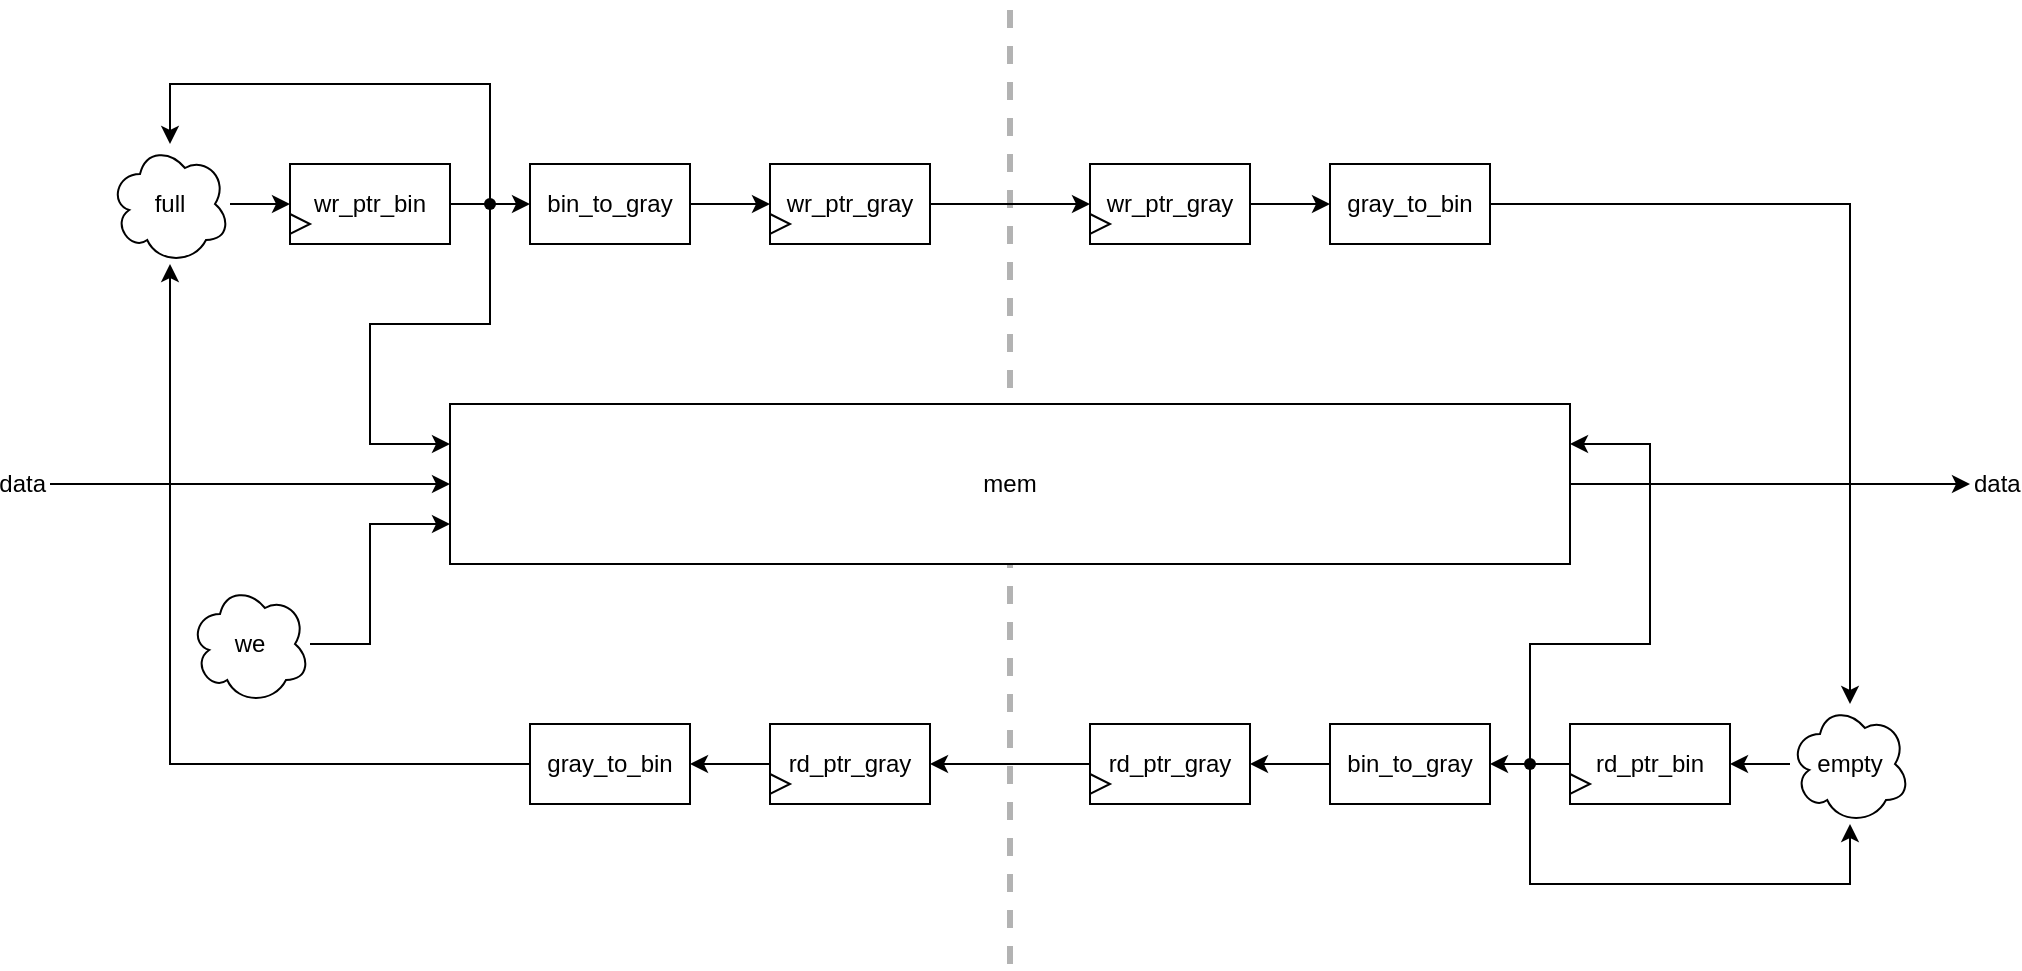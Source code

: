 <mxfile version="21.6.8" type="device">
  <diagram name="Page-1" id="Q4Of6MLO3tttVC2rHNm6">
    <mxGraphModel dx="792" dy="469" grid="1" gridSize="10" guides="1" tooltips="1" connect="1" arrows="1" fold="1" page="1" pageScale="1" pageWidth="1169" pageHeight="827" math="0" shadow="0">
      <root>
        <mxCell id="0" />
        <mxCell id="1" parent="0" />
        <mxCell id="7xTG2tQ71f4fsUJVzHyJ-9" value="" style="endArrow=none;html=1;rounded=0;dashed=1;strokeWidth=3;strokeColor=#B3B3B3;" parent="1" edge="1">
          <mxGeometry width="50" height="50" relative="1" as="geometry">
            <mxPoint x="560" y="560" as="sourcePoint" />
            <mxPoint x="560" y="80" as="targetPoint" />
          </mxGeometry>
        </mxCell>
        <mxCell id="PH3dMsC4z9oU-Ql8JQr0-2" value="mem" style="rounded=0;whiteSpace=wrap;html=1;" parent="1" vertex="1">
          <mxGeometry x="280" y="280" width="560" height="80" as="geometry" />
        </mxCell>
        <mxCell id="PH3dMsC4z9oU-Ql8JQr0-8" style="edgeStyle=orthogonalEdgeStyle;rounded=0;orthogonalLoop=1;jettySize=auto;html=1;" parent="1" source="PH3dMsC4z9oU-Ql8JQr0-5" target="PH3dMsC4z9oU-Ql8JQr0-7" edge="1">
          <mxGeometry relative="1" as="geometry" />
        </mxCell>
        <mxCell id="PH3dMsC4z9oU-Ql8JQr0-5" value="wr_ptr_bin" style="rounded=0;whiteSpace=wrap;html=1;" parent="1" vertex="1">
          <mxGeometry x="200" y="160" width="80" height="40" as="geometry" />
        </mxCell>
        <mxCell id="7xTG2tQ71f4fsUJVzHyJ-12" style="edgeStyle=orthogonalEdgeStyle;rounded=0;orthogonalLoop=1;jettySize=auto;html=1;" parent="1" source="gLDA2_l6HlFzziCjuJ8G-2" target="7xTG2tQ71f4fsUJVzHyJ-11" edge="1">
          <mxGeometry relative="1" as="geometry" />
        </mxCell>
        <mxCell id="PH3dMsC4z9oU-Ql8JQr0-6" value="wr_ptr_gray" style="rounded=0;whiteSpace=wrap;html=1;" parent="1" vertex="1">
          <mxGeometry x="440" y="160" width="80" height="40" as="geometry" />
        </mxCell>
        <mxCell id="PH3dMsC4z9oU-Ql8JQr0-9" style="edgeStyle=orthogonalEdgeStyle;rounded=0;orthogonalLoop=1;jettySize=auto;html=1;" parent="1" source="PH3dMsC4z9oU-Ql8JQr0-7" target="PH3dMsC4z9oU-Ql8JQr0-6" edge="1">
          <mxGeometry relative="1" as="geometry" />
        </mxCell>
        <mxCell id="PH3dMsC4z9oU-Ql8JQr0-7" value="bin_to_gray" style="rounded=0;whiteSpace=wrap;html=1;" parent="1" vertex="1">
          <mxGeometry x="320" y="160" width="80" height="40" as="geometry" />
        </mxCell>
        <mxCell id="PH3dMsC4z9oU-Ql8JQr0-10" value="" style="triangle;whiteSpace=wrap;html=1;" parent="1" vertex="1">
          <mxGeometry x="440" y="185" width="10" height="10" as="geometry" />
        </mxCell>
        <mxCell id="PH3dMsC4z9oU-Ql8JQr0-11" value="" style="triangle;whiteSpace=wrap;html=1;" parent="1" vertex="1">
          <mxGeometry x="200" y="185" width="10" height="10" as="geometry" />
        </mxCell>
        <mxCell id="PH3dMsC4z9oU-Ql8JQr0-13" style="edgeStyle=orthogonalEdgeStyle;rounded=0;orthogonalLoop=1;jettySize=auto;html=1;entryX=0;entryY=0.25;entryDx=0;entryDy=0;" parent="1" source="PH3dMsC4z9oU-Ql8JQr0-12" target="PH3dMsC4z9oU-Ql8JQr0-2" edge="1">
          <mxGeometry relative="1" as="geometry">
            <mxPoint x="260" y="300" as="targetPoint" />
            <Array as="points">
              <mxPoint x="300" y="240" />
              <mxPoint x="240" y="240" />
              <mxPoint x="240" y="300" />
            </Array>
          </mxGeometry>
        </mxCell>
        <mxCell id="PH3dMsC4z9oU-Ql8JQr0-16" style="edgeStyle=orthogonalEdgeStyle;rounded=0;orthogonalLoop=1;jettySize=auto;html=1;" parent="1" source="PH3dMsC4z9oU-Ql8JQr0-12" target="PH3dMsC4z9oU-Ql8JQr0-14" edge="1">
          <mxGeometry relative="1" as="geometry">
            <Array as="points">
              <mxPoint x="300" y="120" />
              <mxPoint x="140" y="120" />
            </Array>
          </mxGeometry>
        </mxCell>
        <mxCell id="PH3dMsC4z9oU-Ql8JQr0-12" value="" style="shape=waypoint;sketch=0;size=6;pointerEvents=1;points=[];fillColor=none;resizable=0;rotatable=0;perimeter=centerPerimeter;snapToPoint=1;" parent="1" vertex="1">
          <mxGeometry x="290" y="170" width="20" height="20" as="geometry" />
        </mxCell>
        <mxCell id="PH3dMsC4z9oU-Ql8JQr0-15" style="edgeStyle=orthogonalEdgeStyle;rounded=0;orthogonalLoop=1;jettySize=auto;html=1;" parent="1" source="PH3dMsC4z9oU-Ql8JQr0-14" target="PH3dMsC4z9oU-Ql8JQr0-5" edge="1">
          <mxGeometry relative="1" as="geometry" />
        </mxCell>
        <mxCell id="PH3dMsC4z9oU-Ql8JQr0-14" value="full" style="ellipse;shape=cloud;whiteSpace=wrap;html=1;" parent="1" vertex="1">
          <mxGeometry x="110" y="150" width="60" height="60" as="geometry" />
        </mxCell>
        <mxCell id="PH3dMsC4z9oU-Ql8JQr0-17" value="" style="endArrow=classic;html=1;rounded=0;" parent="1" target="PH3dMsC4z9oU-Ql8JQr0-2" edge="1">
          <mxGeometry width="50" height="50" relative="1" as="geometry">
            <mxPoint x="80" y="320" as="sourcePoint" />
            <mxPoint x="280" y="320" as="targetPoint" />
          </mxGeometry>
        </mxCell>
        <mxCell id="PH3dMsC4z9oU-Ql8JQr0-20" value="data" style="rounded=0;whiteSpace=wrap;html=1;align=right;fillColor=none;strokeColor=none;" parent="1" vertex="1">
          <mxGeometry x="70" y="310" width="10" height="20" as="geometry" />
        </mxCell>
        <mxCell id="PH3dMsC4z9oU-Ql8JQr0-22" style="edgeStyle=orthogonalEdgeStyle;rounded=0;orthogonalLoop=1;jettySize=auto;html=1;entryX=0;entryY=0.75;entryDx=0;entryDy=0;" parent="1" source="PH3dMsC4z9oU-Ql8JQr0-21" target="PH3dMsC4z9oU-Ql8JQr0-2" edge="1">
          <mxGeometry relative="1" as="geometry">
            <Array as="points">
              <mxPoint x="240" y="400" />
              <mxPoint x="240" y="340" />
            </Array>
          </mxGeometry>
        </mxCell>
        <mxCell id="PH3dMsC4z9oU-Ql8JQr0-21" value="we" style="ellipse;shape=cloud;whiteSpace=wrap;html=1;" parent="1" vertex="1">
          <mxGeometry x="150" y="370" width="60" height="60" as="geometry" />
        </mxCell>
        <mxCell id="7xTG2tQ71f4fsUJVzHyJ-1" style="edgeStyle=orthogonalEdgeStyle;rounded=0;orthogonalLoop=1;jettySize=auto;html=1;" parent="1" source="PH3dMsC4z9oU-Ql8JQr0-23" target="PH3dMsC4z9oU-Ql8JQr0-24" edge="1">
          <mxGeometry relative="1" as="geometry" />
        </mxCell>
        <mxCell id="PH3dMsC4z9oU-Ql8JQr0-23" value="rd_ptr_bin" style="rounded=0;whiteSpace=wrap;html=1;" parent="1" vertex="1">
          <mxGeometry x="840" y="440" width="80" height="40" as="geometry" />
        </mxCell>
        <mxCell id="7xTG2tQ71f4fsUJVzHyJ-2" style="edgeStyle=orthogonalEdgeStyle;rounded=0;orthogonalLoop=1;jettySize=auto;html=1;" parent="1" source="PH3dMsC4z9oU-Ql8JQr0-24" target="PH3dMsC4z9oU-Ql8JQr0-25" edge="1">
          <mxGeometry relative="1" as="geometry" />
        </mxCell>
        <mxCell id="PH3dMsC4z9oU-Ql8JQr0-24" value="bin_to_gray" style="rounded=0;whiteSpace=wrap;html=1;" parent="1" vertex="1">
          <mxGeometry x="720" y="440" width="80" height="40" as="geometry" />
        </mxCell>
        <mxCell id="7xTG2tQ71f4fsUJVzHyJ-13" style="edgeStyle=orthogonalEdgeStyle;rounded=0;orthogonalLoop=1;jettySize=auto;html=1;" parent="1" source="gLDA2_l6HlFzziCjuJ8G-1" target="7xTG2tQ71f4fsUJVzHyJ-10" edge="1">
          <mxGeometry relative="1" as="geometry" />
        </mxCell>
        <mxCell id="PH3dMsC4z9oU-Ql8JQr0-25" value="rd_ptr_gray" style="rounded=0;whiteSpace=wrap;html=1;" parent="1" vertex="1">
          <mxGeometry x="600" y="440" width="80" height="40" as="geometry" />
        </mxCell>
        <mxCell id="7xTG2tQ71f4fsUJVzHyJ-3" value="" style="triangle;whiteSpace=wrap;html=1;" parent="1" vertex="1">
          <mxGeometry x="600" y="465" width="10" height="10" as="geometry" />
        </mxCell>
        <mxCell id="7xTG2tQ71f4fsUJVzHyJ-4" value="" style="triangle;whiteSpace=wrap;html=1;" parent="1" vertex="1">
          <mxGeometry x="840" y="465" width="10" height="10" as="geometry" />
        </mxCell>
        <mxCell id="7xTG2tQ71f4fsUJVzHyJ-6" style="edgeStyle=orthogonalEdgeStyle;rounded=0;orthogonalLoop=1;jettySize=auto;html=1;entryX=1;entryY=0.25;entryDx=0;entryDy=0;" parent="1" source="7xTG2tQ71f4fsUJVzHyJ-5" target="PH3dMsC4z9oU-Ql8JQr0-2" edge="1">
          <mxGeometry relative="1" as="geometry">
            <Array as="points">
              <mxPoint x="820" y="400" />
              <mxPoint x="880" y="400" />
              <mxPoint x="880" y="300" />
            </Array>
          </mxGeometry>
        </mxCell>
        <mxCell id="7xTG2tQ71f4fsUJVzHyJ-16" style="edgeStyle=orthogonalEdgeStyle;rounded=0;orthogonalLoop=1;jettySize=auto;html=1;" parent="1" source="7xTG2tQ71f4fsUJVzHyJ-5" target="7xTG2tQ71f4fsUJVzHyJ-14" edge="1">
          <mxGeometry relative="1" as="geometry">
            <Array as="points">
              <mxPoint x="820" y="520" />
              <mxPoint x="980" y="520" />
            </Array>
          </mxGeometry>
        </mxCell>
        <mxCell id="7xTG2tQ71f4fsUJVzHyJ-5" value="" style="shape=waypoint;sketch=0;size=6;pointerEvents=1;points=[];fillColor=none;resizable=0;rotatable=0;perimeter=centerPerimeter;snapToPoint=1;" parent="1" vertex="1">
          <mxGeometry x="810" y="450" width="20" height="20" as="geometry" />
        </mxCell>
        <mxCell id="7xTG2tQ71f4fsUJVzHyJ-7" value="" style="endArrow=classic;html=1;rounded=0;exitX=1;exitY=0.5;exitDx=0;exitDy=0;" parent="1" source="PH3dMsC4z9oU-Ql8JQr0-2" edge="1">
          <mxGeometry width="50" height="50" relative="1" as="geometry">
            <mxPoint x="920" y="320" as="sourcePoint" />
            <mxPoint x="1040" y="320" as="targetPoint" />
          </mxGeometry>
        </mxCell>
        <mxCell id="7xTG2tQ71f4fsUJVzHyJ-8" value="data" style="rounded=0;whiteSpace=wrap;html=1;align=left;fillColor=none;strokeColor=none;" parent="1" vertex="1">
          <mxGeometry x="1040" y="310" width="10" height="20" as="geometry" />
        </mxCell>
        <mxCell id="OV0KlPUjMf-srYmr-vOw-3" style="edgeStyle=orthogonalEdgeStyle;rounded=0;orthogonalLoop=1;jettySize=auto;html=1;" parent="1" source="7xTG2tQ71f4fsUJVzHyJ-10" target="PH3dMsC4z9oU-Ql8JQr0-14" edge="1">
          <mxGeometry relative="1" as="geometry" />
        </mxCell>
        <mxCell id="7xTG2tQ71f4fsUJVzHyJ-10" value="gray_to_bin" style="rounded=0;whiteSpace=wrap;html=1;" parent="1" vertex="1">
          <mxGeometry x="320" y="440" width="80" height="40" as="geometry" />
        </mxCell>
        <mxCell id="OV0KlPUjMf-srYmr-vOw-4" style="edgeStyle=orthogonalEdgeStyle;rounded=0;orthogonalLoop=1;jettySize=auto;html=1;" parent="1" source="7xTG2tQ71f4fsUJVzHyJ-11" target="7xTG2tQ71f4fsUJVzHyJ-14" edge="1">
          <mxGeometry relative="1" as="geometry" />
        </mxCell>
        <mxCell id="7xTG2tQ71f4fsUJVzHyJ-11" value="gray_to_bin" style="rounded=0;whiteSpace=wrap;html=1;" parent="1" vertex="1">
          <mxGeometry x="720" y="160" width="80" height="40" as="geometry" />
        </mxCell>
        <mxCell id="7xTG2tQ71f4fsUJVzHyJ-15" style="edgeStyle=orthogonalEdgeStyle;rounded=0;orthogonalLoop=1;jettySize=auto;html=1;" parent="1" source="7xTG2tQ71f4fsUJVzHyJ-14" target="PH3dMsC4z9oU-Ql8JQr0-23" edge="1">
          <mxGeometry relative="1" as="geometry" />
        </mxCell>
        <mxCell id="7xTG2tQ71f4fsUJVzHyJ-14" value="empty" style="ellipse;shape=cloud;whiteSpace=wrap;html=1;" parent="1" vertex="1">
          <mxGeometry x="950" y="430" width="60" height="60" as="geometry" />
        </mxCell>
        <mxCell id="gLDA2_l6HlFzziCjuJ8G-3" value="" style="edgeStyle=orthogonalEdgeStyle;rounded=0;orthogonalLoop=1;jettySize=auto;html=1;" edge="1" parent="1" source="PH3dMsC4z9oU-Ql8JQr0-6" target="gLDA2_l6HlFzziCjuJ8G-2">
          <mxGeometry relative="1" as="geometry">
            <mxPoint x="520" y="180" as="sourcePoint" />
            <mxPoint x="720" y="180" as="targetPoint" />
          </mxGeometry>
        </mxCell>
        <mxCell id="gLDA2_l6HlFzziCjuJ8G-2" value="wr_ptr_gray" style="rounded=0;whiteSpace=wrap;html=1;" vertex="1" parent="1">
          <mxGeometry x="600" y="160" width="80" height="40" as="geometry" />
        </mxCell>
        <mxCell id="gLDA2_l6HlFzziCjuJ8G-4" value="" style="edgeStyle=orthogonalEdgeStyle;rounded=0;orthogonalLoop=1;jettySize=auto;html=1;" edge="1" parent="1" source="PH3dMsC4z9oU-Ql8JQr0-25" target="gLDA2_l6HlFzziCjuJ8G-1">
          <mxGeometry relative="1" as="geometry">
            <mxPoint x="600" y="460" as="sourcePoint" />
            <mxPoint x="400" y="460" as="targetPoint" />
          </mxGeometry>
        </mxCell>
        <mxCell id="gLDA2_l6HlFzziCjuJ8G-1" value="rd_ptr_gray" style="rounded=0;whiteSpace=wrap;html=1;" vertex="1" parent="1">
          <mxGeometry x="440" y="440" width="80" height="40" as="geometry" />
        </mxCell>
        <mxCell id="gLDA2_l6HlFzziCjuJ8G-5" value="" style="triangle;whiteSpace=wrap;html=1;" vertex="1" parent="1">
          <mxGeometry x="440" y="465" width="10" height="10" as="geometry" />
        </mxCell>
        <mxCell id="gLDA2_l6HlFzziCjuJ8G-6" value="" style="triangle;whiteSpace=wrap;html=1;" vertex="1" parent="1">
          <mxGeometry x="600" y="185" width="10" height="10" as="geometry" />
        </mxCell>
      </root>
    </mxGraphModel>
  </diagram>
</mxfile>
